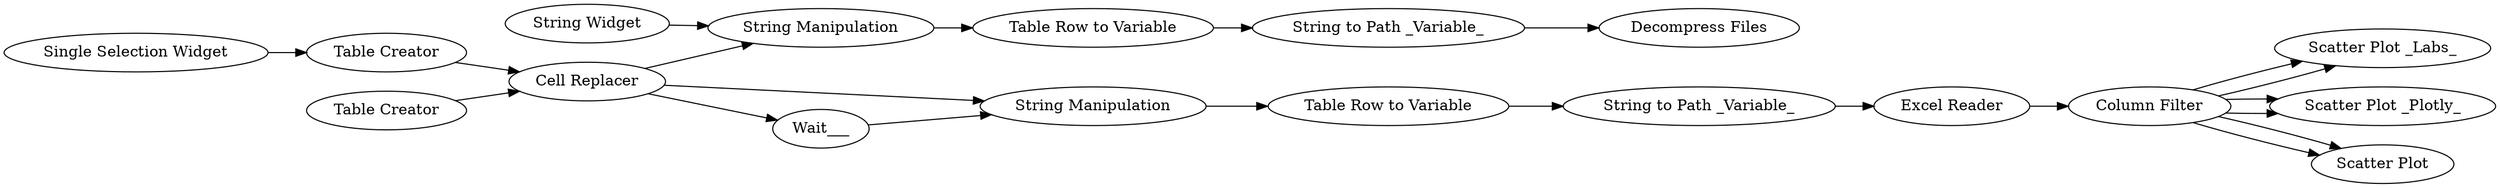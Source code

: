 digraph {
	14 [label="Decompress Files"]
	15 [label="Excel Reader"]
	16 [label="Table Creator"]
	17 [label="Table Creator"]
	18 [label="Cell Replacer"]
	20 [label="Single Selection Widget"]
	21 [label="String Manipulation"]
	22 [label="Table Row to Variable"]
	23 [label="String to Path _Variable_"]
	24 [label="String Manipulation"]
	25 [label="Table Row to Variable"]
	26 [label="String to Path _Variable_"]
	27 [label=Wait___]
	28 [label="Scatter Plot _Labs_"]
	29 [label="Scatter Plot _Plotly_"]
	30 [label="Column Filter"]
	32 [label="String Widget"]
	33 [label="Scatter Plot"]
	15 -> 30
	16 -> 18
	17 -> 18
	18 -> 21
	18 -> 27
	18 -> 24
	20 -> 16
	21 -> 22
	22 -> 23
	23 -> 14
	24 -> 25
	25 -> 26
	26 -> 15
	27 -> 24
	30 -> 28
	30 -> 29
	30 -> 33
	30 -> 28
	30 -> 29
	30 -> 33
	32 -> 21
	rankdir=LR
}
